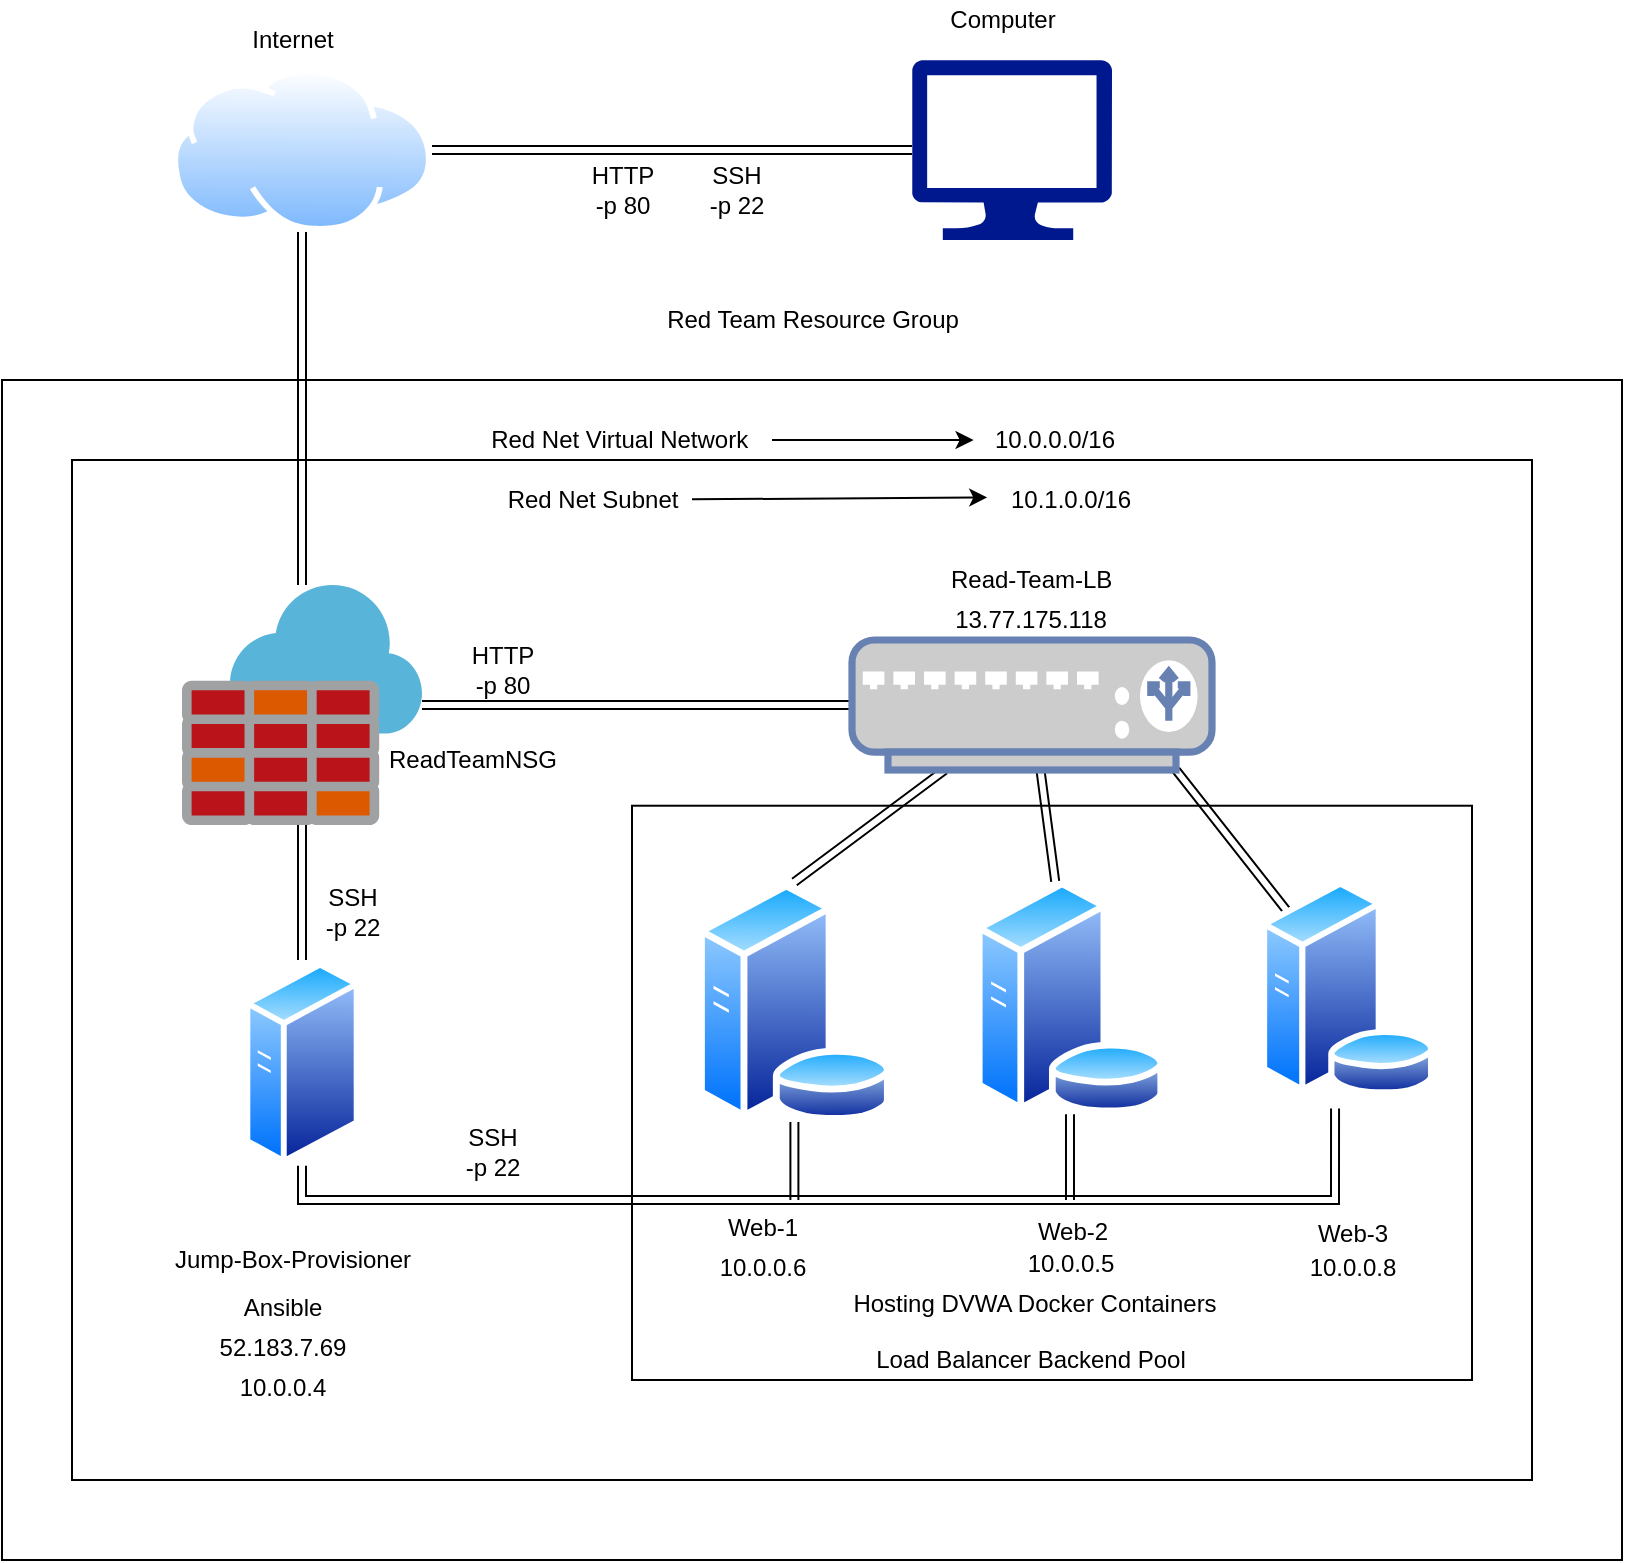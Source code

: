 <mxfile version="14.2.9" type="device"><diagram id="SNu5c8e53tqfVtg9ZL32" name="Page-1"><mxGraphModel dx="2896" dy="1957" grid="1" gridSize="10" guides="1" tooltips="1" connect="1" arrows="1" fold="1" page="1" pageScale="1" pageWidth="850" pageHeight="1100" math="0" shadow="0"><root><mxCell id="0"/><mxCell id="1" parent="0"/><mxCell id="I9NVRz8ZbV-NKprHAq6O-13" value="" style="whiteSpace=wrap;html=1;" vertex="1" parent="1"><mxGeometry x="-825" y="-900" width="810" height="590" as="geometry"/></mxCell><mxCell id="I9NVRz8ZbV-NKprHAq6O-15" value="" style="whiteSpace=wrap;html=1;" vertex="1" parent="1"><mxGeometry x="-790" y="-860" width="730" height="510" as="geometry"/></mxCell><mxCell id="I9NVRz8ZbV-NKprHAq6O-16" value="" style="whiteSpace=wrap;html=1;" vertex="1" parent="1"><mxGeometry x="-510" y="-687.14" width="420" height="287.14" as="geometry"/></mxCell><mxCell id="I9NVRz8ZbV-NKprHAq6O-19" style="edgeStyle=orthogonalEdgeStyle;shape=link;rounded=0;orthogonalLoop=1;jettySize=auto;html=1;exitX=0.5;exitY=1;exitDx=0;exitDy=0;" edge="1" parent="1" source="I9NVRz8ZbV-NKprHAq6O-1" target="I9NVRz8ZbV-NKprHAq6O-3"><mxGeometry relative="1" as="geometry"/></mxCell><mxCell id="I9NVRz8ZbV-NKprHAq6O-1" value="" style="aspect=fixed;perimeter=ellipsePerimeter;html=1;align=center;shadow=0;dashed=0;spacingTop=3;image;image=img/lib/active_directory/internet_cloud.svg;" vertex="1" parent="1"><mxGeometry x="-740" y="-1055.95" width="130" height="81.9" as="geometry"/></mxCell><mxCell id="I9NVRz8ZbV-NKprHAq6O-18" style="edgeStyle=orthogonalEdgeStyle;shape=link;rounded=0;orthogonalLoop=1;jettySize=auto;html=1;entryX=1;entryY=0.5;entryDx=0;entryDy=0;" edge="1" parent="1" source="I9NVRz8ZbV-NKprHAq6O-2" target="I9NVRz8ZbV-NKprHAq6O-1"><mxGeometry relative="1" as="geometry"/></mxCell><mxCell id="I9NVRz8ZbV-NKprHAq6O-2" value="" style="aspect=fixed;pointerEvents=1;shadow=0;dashed=0;html=1;strokeColor=none;labelPosition=center;verticalLabelPosition=bottom;verticalAlign=top;align=center;fillColor=#00188D;shape=mxgraph.azure.computer" vertex="1" parent="1"><mxGeometry x="-370" y="-1060" width="100" height="90" as="geometry"/></mxCell><mxCell id="I9NVRz8ZbV-NKprHAq6O-20" style="edgeStyle=orthogonalEdgeStyle;shape=link;rounded=0;orthogonalLoop=1;jettySize=auto;html=1;" edge="1" parent="1" source="I9NVRz8ZbV-NKprHAq6O-3" target="I9NVRz8ZbV-NKprHAq6O-8"><mxGeometry relative="1" as="geometry"/></mxCell><mxCell id="I9NVRz8ZbV-NKprHAq6O-24" style="edgeStyle=orthogonalEdgeStyle;rounded=0;orthogonalLoop=1;jettySize=auto;html=1;shape=link;" edge="1" parent="1" source="I9NVRz8ZbV-NKprHAq6O-3" target="I9NVRz8ZbV-NKprHAq6O-9"><mxGeometry relative="1" as="geometry"/></mxCell><mxCell id="I9NVRz8ZbV-NKprHAq6O-3" value="" style="aspect=fixed;html=1;points=[];align=center;image;fontSize=12;image=img/lib/mscae/Azure_Firewall.svg;" vertex="1" parent="1"><mxGeometry x="-735" y="-797.5" width="120" height="120" as="geometry"/></mxCell><mxCell id="I9NVRz8ZbV-NKprHAq6O-28" style="edgeStyle=none;shape=link;rounded=0;orthogonalLoop=1;jettySize=auto;html=1;exitX=0.5;exitY=0;exitDx=0;exitDy=0;" edge="1" parent="1" source="I9NVRz8ZbV-NKprHAq6O-4" target="I9NVRz8ZbV-NKprHAq6O-9"><mxGeometry relative="1" as="geometry"/></mxCell><mxCell id="I9NVRz8ZbV-NKprHAq6O-67" style="edgeStyle=none;shape=link;rounded=0;orthogonalLoop=1;jettySize=auto;html=1;" edge="1" parent="1" source="I9NVRz8ZbV-NKprHAq6O-4"><mxGeometry relative="1" as="geometry"><mxPoint x="-428.8" y="-490" as="targetPoint"/></mxGeometry></mxCell><mxCell id="I9NVRz8ZbV-NKprHAq6O-4" value="" style="aspect=fixed;perimeter=ellipsePerimeter;html=1;align=center;shadow=0;dashed=0;spacingTop=3;image;image=img/lib/active_directory/database_server.svg;" vertex="1" parent="1"><mxGeometry x="-478" y="-649" width="98.4" height="120" as="geometry"/></mxCell><mxCell id="I9NVRz8ZbV-NKprHAq6O-29" style="edgeStyle=none;shape=link;rounded=0;orthogonalLoop=1;jettySize=auto;html=1;" edge="1" parent="1" source="I9NVRz8ZbV-NKprHAq6O-5" target="I9NVRz8ZbV-NKprHAq6O-9"><mxGeometry relative="1" as="geometry"/></mxCell><mxCell id="I9NVRz8ZbV-NKprHAq6O-68" style="edgeStyle=none;shape=link;rounded=0;orthogonalLoop=1;jettySize=auto;html=1;" edge="1" parent="1" source="I9NVRz8ZbV-NKprHAq6O-5"><mxGeometry relative="1" as="geometry"><mxPoint x="-291.005" y="-490" as="targetPoint"/></mxGeometry></mxCell><mxCell id="I9NVRz8ZbV-NKprHAq6O-5" value="" style="aspect=fixed;perimeter=ellipsePerimeter;html=1;align=center;shadow=0;dashed=0;spacingTop=3;image;image=img/lib/active_directory/database_server.svg;" vertex="1" parent="1"><mxGeometry x="-339.03" y="-650" width="96.05" height="117.14" as="geometry"/></mxCell><mxCell id="I9NVRz8ZbV-NKprHAq6O-30" style="edgeStyle=none;shape=link;rounded=0;orthogonalLoop=1;jettySize=auto;html=1;entryX=0.9;entryY=1;entryDx=0;entryDy=0;entryPerimeter=0;" edge="1" parent="1" source="I9NVRz8ZbV-NKprHAq6O-6" target="I9NVRz8ZbV-NKprHAq6O-9"><mxGeometry relative="1" as="geometry"/></mxCell><mxCell id="I9NVRz8ZbV-NKprHAq6O-6" value="" style="aspect=fixed;perimeter=ellipsePerimeter;html=1;align=center;shadow=0;dashed=0;spacingTop=3;image;image=img/lib/active_directory/database_server.svg;" vertex="1" parent="1"><mxGeometry x="-196.4" y="-650.0" width="88.4" height="107.8" as="geometry"/></mxCell><mxCell id="I9NVRz8ZbV-NKprHAq6O-23" style="edgeStyle=orthogonalEdgeStyle;shape=link;rounded=0;orthogonalLoop=1;jettySize=auto;html=1;entryX=0.429;entryY=1.06;entryDx=0;entryDy=0;entryPerimeter=0;" edge="1" parent="1" source="I9NVRz8ZbV-NKprHAq6O-8" target="I9NVRz8ZbV-NKprHAq6O-6"><mxGeometry relative="1" as="geometry"><Array as="points"><mxPoint x="-675" y="-490"/><mxPoint x="-158" y="-490"/></Array></mxGeometry></mxCell><mxCell id="I9NVRz8ZbV-NKprHAq6O-8" value="" style="aspect=fixed;perimeter=ellipsePerimeter;html=1;align=center;shadow=0;dashed=0;spacingTop=3;image;image=img/lib/active_directory/generic_server.svg;" vertex="1" parent="1"><mxGeometry x="-703.8" y="-610" width="57.6" height="102.86" as="geometry"/></mxCell><mxCell id="I9NVRz8ZbV-NKprHAq6O-9" value="" style="fontColor=#0066CC;verticalAlign=top;verticalLabelPosition=bottom;labelPosition=center;align=center;html=1;outlineConnect=0;fillColor=#CCCCCC;strokeColor=#6881B3;gradientColor=none;gradientDirection=north;strokeWidth=2;shape=mxgraph.networks.load_balancer;" vertex="1" parent="1"><mxGeometry x="-400" y="-770" width="180" height="65" as="geometry"/></mxCell><mxCell id="I9NVRz8ZbV-NKprHAq6O-32" value="Computer" style="text;html=1;resizable=0;autosize=1;align=center;verticalAlign=middle;points=[];fillColor=none;strokeColor=none;rounded=0;" vertex="1" parent="1"><mxGeometry x="-360" y="-1090" width="70" height="20" as="geometry"/></mxCell><mxCell id="I9NVRz8ZbV-NKprHAq6O-34" value="Internet" style="text;html=1;resizable=0;autosize=1;align=center;verticalAlign=middle;points=[];fillColor=none;strokeColor=none;rounded=0;" vertex="1" parent="1"><mxGeometry x="-710" y="-1080" width="60" height="20" as="geometry"/></mxCell><mxCell id="I9NVRz8ZbV-NKprHAq6O-35" value="Red Team Resource Group" style="text;html=1;resizable=0;autosize=1;align=center;verticalAlign=middle;points=[];fillColor=none;strokeColor=none;rounded=0;" vertex="1" parent="1"><mxGeometry x="-500" y="-940" width="160" height="20" as="geometry"/></mxCell><mxCell id="I9NVRz8ZbV-NKprHAq6O-40" style="edgeStyle=none;rounded=0;orthogonalLoop=1;jettySize=auto;html=1;" edge="1" parent="1" source="I9NVRz8ZbV-NKprHAq6O-36" target="I9NVRz8ZbV-NKprHAq6O-37"><mxGeometry relative="1" as="geometry"/></mxCell><mxCell id="I9NVRz8ZbV-NKprHAq6O-36" value="Red Net Virtual Network&amp;nbsp;" style="text;html=1;resizable=0;autosize=1;align=center;verticalAlign=middle;points=[];fillColor=none;strokeColor=none;rounded=0;" vertex="1" parent="1"><mxGeometry x="-590" y="-880" width="150" height="20" as="geometry"/></mxCell><mxCell id="I9NVRz8ZbV-NKprHAq6O-37" value="10.0.0.0/16" style="text;html=1;resizable=0;autosize=1;align=center;verticalAlign=middle;points=[];fillColor=none;strokeColor=none;rounded=0;" vertex="1" parent="1"><mxGeometry x="-339.2" y="-880" width="80" height="20" as="geometry"/></mxCell><mxCell id="I9NVRz8ZbV-NKprHAq6O-50" style="edgeStyle=none;rounded=0;orthogonalLoop=1;jettySize=auto;html=1;entryX=-0.015;entryY=0.435;entryDx=0;entryDy=0;entryPerimeter=0;" edge="1" parent="1" source="I9NVRz8ZbV-NKprHAq6O-41" target="I9NVRz8ZbV-NKprHAq6O-49"><mxGeometry relative="1" as="geometry"/></mxCell><mxCell id="I9NVRz8ZbV-NKprHAq6O-41" value="Red Net Subnet" style="text;html=1;resizable=0;autosize=1;align=center;verticalAlign=middle;points=[];fillColor=none;strokeColor=none;rounded=0;" vertex="1" parent="1"><mxGeometry x="-580" y="-850" width="100" height="20" as="geometry"/></mxCell><mxCell id="I9NVRz8ZbV-NKprHAq6O-42" value="Jump-Box-Provisioner" style="text;html=1;resizable=0;autosize=1;align=center;verticalAlign=middle;points=[];fillColor=none;strokeColor=none;rounded=0;" vertex="1" parent="1"><mxGeometry x="-745" y="-470" width="130" height="20" as="geometry"/></mxCell><mxCell id="I9NVRz8ZbV-NKprHAq6O-44" value="ReadTeamNSG" style="text;html=1;resizable=0;autosize=1;align=center;verticalAlign=middle;points=[];fillColor=none;strokeColor=none;rounded=0;" vertex="1" parent="1"><mxGeometry x="-640" y="-720" width="100" height="20" as="geometry"/></mxCell><mxCell id="I9NVRz8ZbV-NKprHAq6O-45" value="52.183.7.69" style="text;html=1;resizable=0;autosize=1;align=center;verticalAlign=middle;points=[];fillColor=none;strokeColor=none;rounded=0;" vertex="1" parent="1"><mxGeometry x="-725" y="-426.14" width="80" height="20" as="geometry"/></mxCell><mxCell id="I9NVRz8ZbV-NKprHAq6O-46" value="Web-1" style="text;html=1;resizable=0;autosize=1;align=center;verticalAlign=middle;points=[];fillColor=none;strokeColor=none;rounded=0;" vertex="1" parent="1"><mxGeometry x="-470" y="-486.14" width="50" height="20" as="geometry"/></mxCell><mxCell id="I9NVRz8ZbV-NKprHAq6O-47" value="Web-2" style="text;html=1;resizable=0;autosize=1;align=center;verticalAlign=middle;points=[];fillColor=none;strokeColor=none;rounded=0;" vertex="1" parent="1"><mxGeometry x="-315" y="-484.14" width="50" height="20" as="geometry"/></mxCell><mxCell id="I9NVRz8ZbV-NKprHAq6O-48" value="Web-3" style="text;html=1;resizable=0;autosize=1;align=center;verticalAlign=middle;points=[];fillColor=none;strokeColor=none;rounded=0;" vertex="1" parent="1"><mxGeometry x="-175" y="-483.14" width="50" height="20" as="geometry"/></mxCell><mxCell id="I9NVRz8ZbV-NKprHAq6O-49" value="10.1.0.0/16" style="text;html=1;resizable=0;autosize=1;align=center;verticalAlign=middle;points=[];fillColor=none;strokeColor=none;rounded=0;" vertex="1" parent="1"><mxGeometry x="-331.17" y="-850" width="80" height="20" as="geometry"/></mxCell><mxCell id="I9NVRz8ZbV-NKprHAq6O-51" value="Read-Team-LB&amp;nbsp;" style="text;html=1;resizable=0;autosize=1;align=center;verticalAlign=middle;points=[];fillColor=none;strokeColor=none;rounded=0;" vertex="1" parent="1"><mxGeometry x="-359.2" y="-810" width="100" height="20" as="geometry"/></mxCell><mxCell id="I9NVRz8ZbV-NKprHAq6O-53" value="13.77.175.118" style="text;html=1;resizable=0;autosize=1;align=center;verticalAlign=middle;points=[];fillColor=none;strokeColor=none;rounded=0;" vertex="1" parent="1"><mxGeometry x="-356.17" y="-790" width="90" height="20" as="geometry"/></mxCell><mxCell id="I9NVRz8ZbV-NKprHAq6O-54" value="Ansible" style="text;html=1;resizable=0;autosize=1;align=center;verticalAlign=middle;points=[];fillColor=none;strokeColor=none;rounded=0;" vertex="1" parent="1"><mxGeometry x="-715" y="-446.14" width="60" height="20" as="geometry"/></mxCell><mxCell id="I9NVRz8ZbV-NKprHAq6O-55" value="10.0.0.4" style="text;html=1;resizable=0;autosize=1;align=center;verticalAlign=middle;points=[];fillColor=none;strokeColor=none;rounded=0;" vertex="1" parent="1"><mxGeometry x="-715" y="-406.14" width="60" height="20" as="geometry"/></mxCell><mxCell id="I9NVRz8ZbV-NKprHAq6O-56" value="10.0.0.6" style="text;html=1;resizable=0;autosize=1;align=center;verticalAlign=middle;points=[];fillColor=none;strokeColor=none;rounded=0;" vertex="1" parent="1"><mxGeometry x="-475" y="-466.14" width="60" height="20" as="geometry"/></mxCell><mxCell id="I9NVRz8ZbV-NKprHAq6O-57" value="10.0.0.5" style="text;html=1;resizable=0;autosize=1;align=center;verticalAlign=middle;points=[];fillColor=none;strokeColor=none;rounded=0;" vertex="1" parent="1"><mxGeometry x="-321.17" y="-468.14" width="60" height="20" as="geometry"/></mxCell><mxCell id="I9NVRz8ZbV-NKprHAq6O-58" value="10.0.0.8" style="text;html=1;resizable=0;autosize=1;align=center;verticalAlign=middle;points=[];fillColor=none;strokeColor=none;rounded=0;" vertex="1" parent="1"><mxGeometry x="-180" y="-466.14" width="60" height="20" as="geometry"/></mxCell><mxCell id="I9NVRz8ZbV-NKprHAq6O-59" value="HTTP &lt;br&gt;-p 80" style="text;html=1;resizable=0;autosize=1;align=center;verticalAlign=middle;points=[];fillColor=none;strokeColor=none;rounded=0;" vertex="1" parent="1"><mxGeometry x="-600" y="-770" width="50" height="30" as="geometry"/></mxCell><mxCell id="I9NVRz8ZbV-NKprHAq6O-60" value="SSH&lt;br&gt;-p 22" style="text;html=1;resizable=0;autosize=1;align=center;verticalAlign=middle;points=[];fillColor=none;strokeColor=none;rounded=0;" vertex="1" parent="1"><mxGeometry x="-478" y="-1010" width="40" height="30" as="geometry"/></mxCell><mxCell id="I9NVRz8ZbV-NKprHAq6O-61" value="SSH&lt;br&gt;-p 22" style="text;html=1;resizable=0;autosize=1;align=center;verticalAlign=middle;points=[];fillColor=none;strokeColor=none;rounded=0;" vertex="1" parent="1"><mxGeometry x="-670" y="-649" width="40" height="30" as="geometry"/></mxCell><mxCell id="I9NVRz8ZbV-NKprHAq6O-62" value="HTTP &lt;br&gt;-p 80" style="text;html=1;resizable=0;autosize=1;align=center;verticalAlign=middle;points=[];fillColor=none;strokeColor=none;rounded=0;" vertex="1" parent="1"><mxGeometry x="-540" y="-1010" width="50" height="30" as="geometry"/></mxCell><mxCell id="I9NVRz8ZbV-NKprHAq6O-63" value="Load Balancer Backend Pool" style="text;html=1;resizable=0;autosize=1;align=center;verticalAlign=middle;points=[];fillColor=none;strokeColor=none;rounded=0;" vertex="1" parent="1"><mxGeometry x="-396.17" y="-420" width="170" height="20" as="geometry"/></mxCell><mxCell id="I9NVRz8ZbV-NKprHAq6O-64" value="SSH&lt;br&gt;-p 22" style="text;html=1;resizable=0;autosize=1;align=center;verticalAlign=middle;points=[];fillColor=none;strokeColor=none;rounded=0;" vertex="1" parent="1"><mxGeometry x="-600" y="-529" width="40" height="30" as="geometry"/></mxCell><mxCell id="I9NVRz8ZbV-NKprHAq6O-65" value="Hosting DVWA Docker Containers" style="text;html=1;resizable=0;autosize=1;align=center;verticalAlign=middle;points=[];fillColor=none;strokeColor=none;rounded=0;" vertex="1" parent="1"><mxGeometry x="-409.2" y="-448.14" width="200" height="20" as="geometry"/></mxCell></root></mxGraphModel></diagram></mxfile>